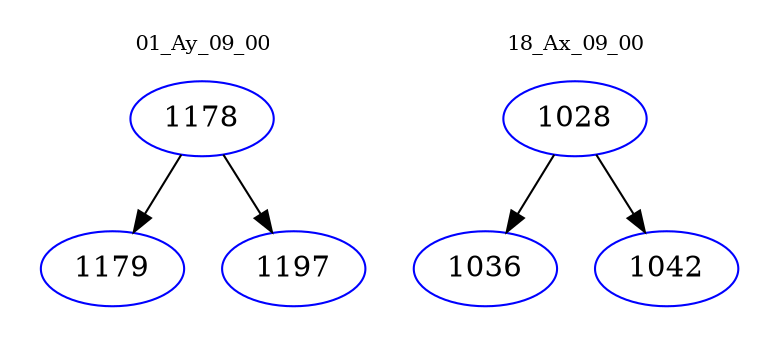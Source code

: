 digraph{
subgraph cluster_0 {
color = white
label = "01_Ay_09_00";
fontsize=10;
T0_1178 [label="1178", color="blue"]
T0_1178 -> T0_1179 [color="black"]
T0_1179 [label="1179", color="blue"]
T0_1178 -> T0_1197 [color="black"]
T0_1197 [label="1197", color="blue"]
}
subgraph cluster_1 {
color = white
label = "18_Ax_09_00";
fontsize=10;
T1_1028 [label="1028", color="blue"]
T1_1028 -> T1_1036 [color="black"]
T1_1036 [label="1036", color="blue"]
T1_1028 -> T1_1042 [color="black"]
T1_1042 [label="1042", color="blue"]
}
}
